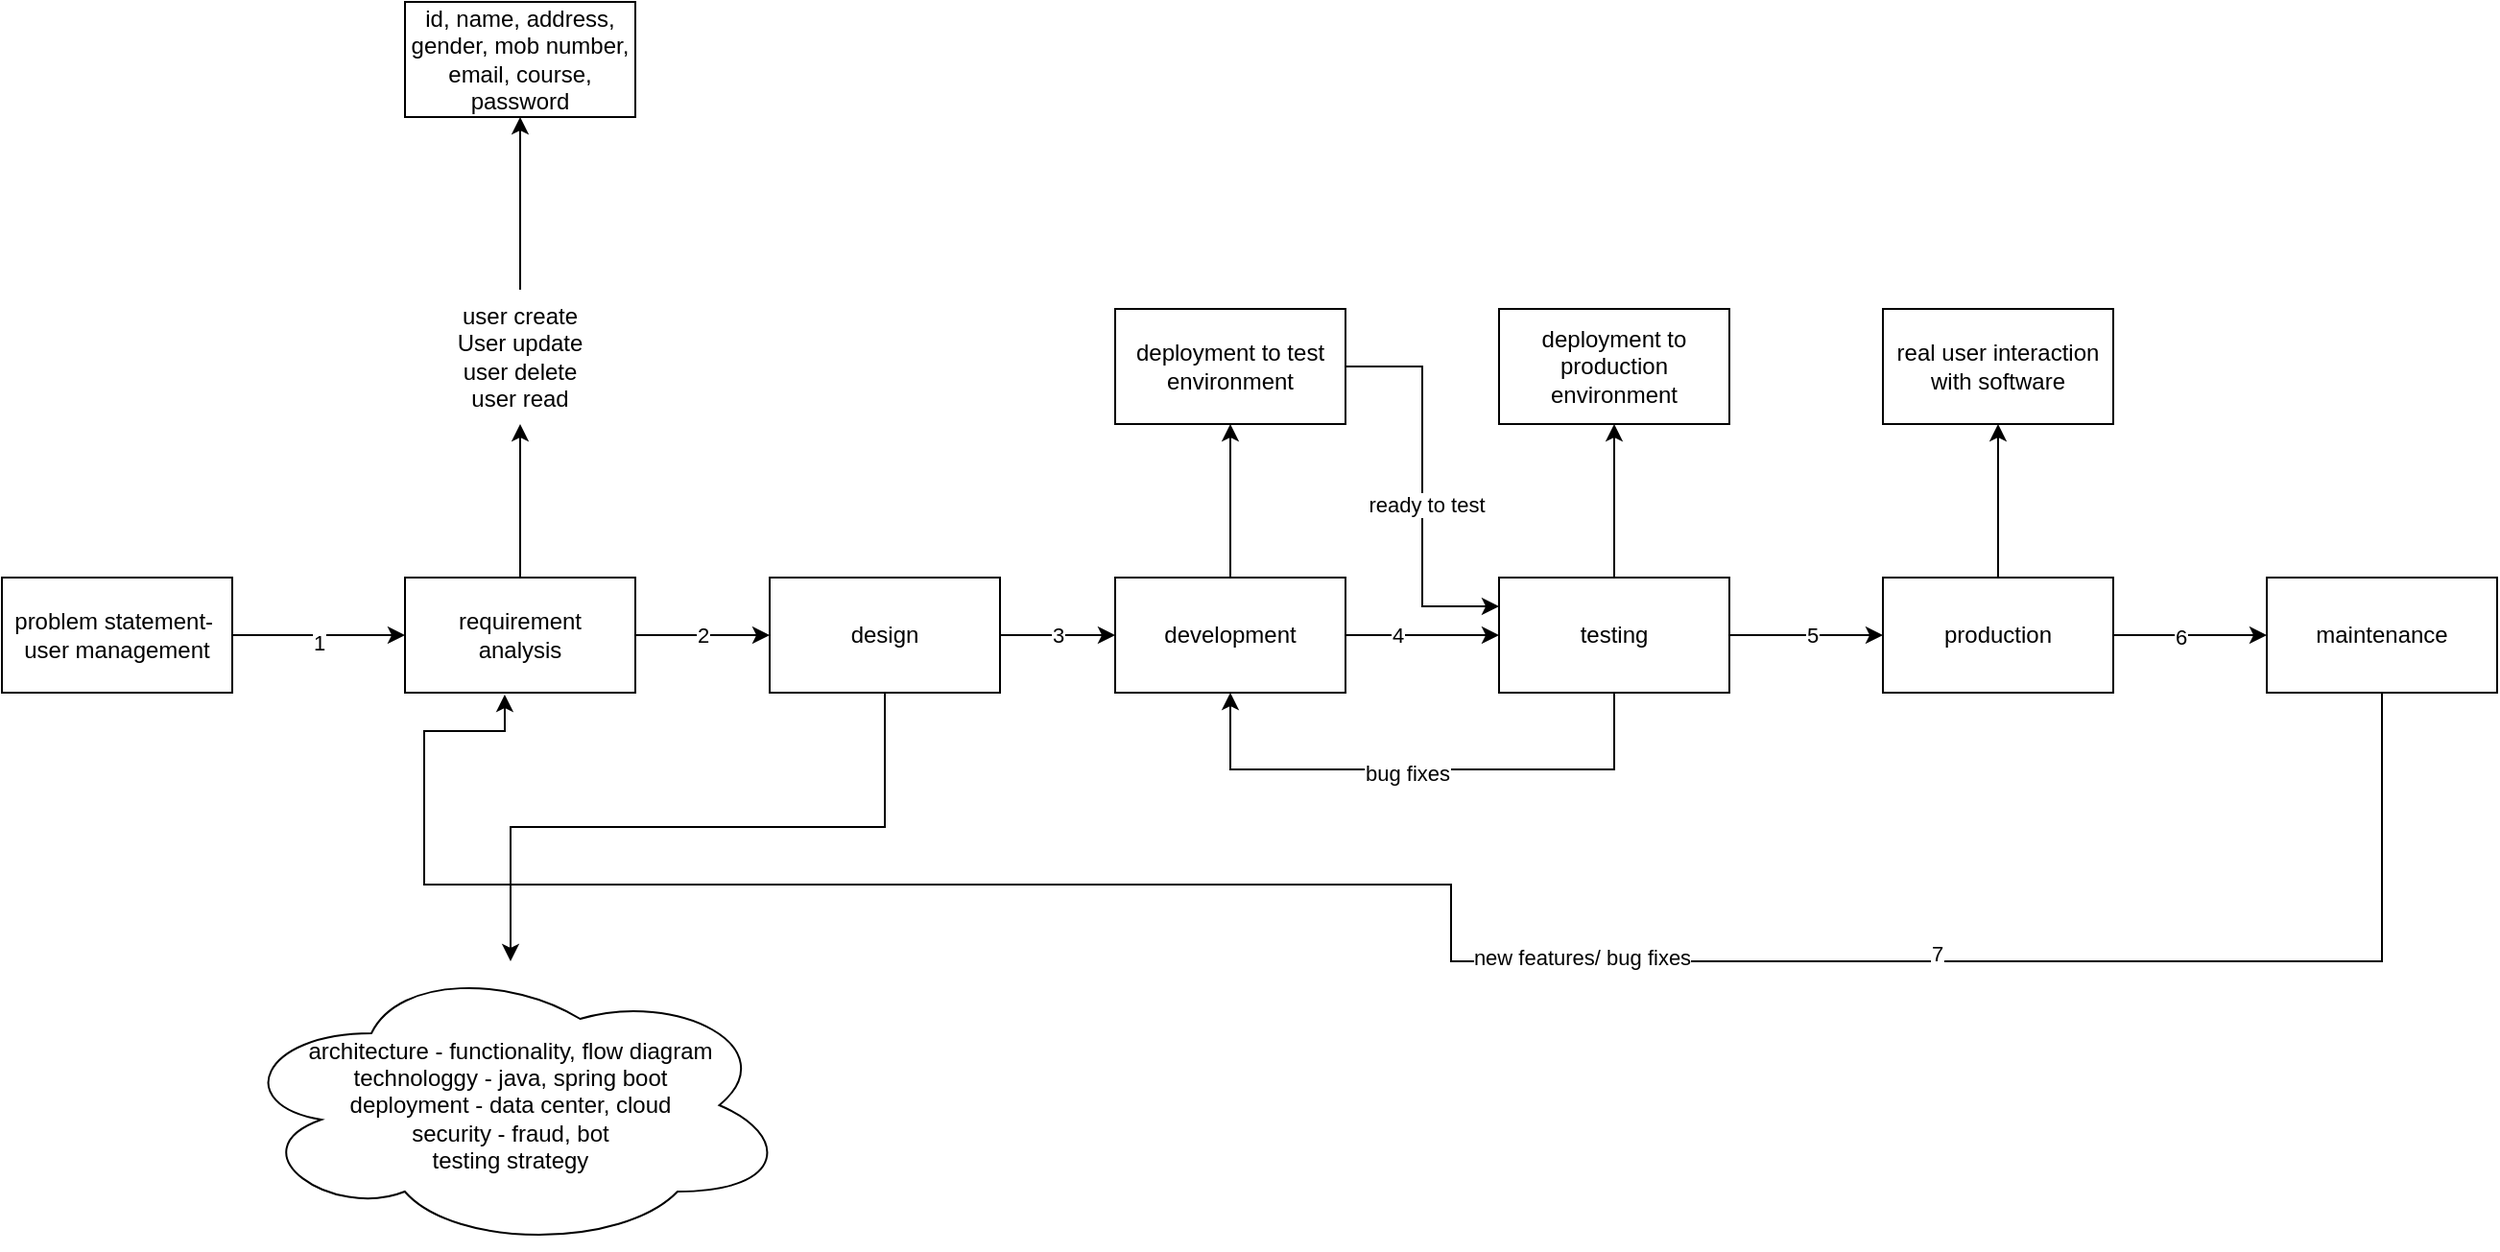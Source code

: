 <mxfile version="20.8.16" type="github">
  <diagram id="w25dn1aWAHENKfcGt45R" name="Page-1">
    <mxGraphModel dx="1306" dy="836" grid="1" gridSize="10" guides="1" tooltips="1" connect="1" arrows="1" fold="1" page="1" pageScale="1" pageWidth="827" pageHeight="1169" math="0" shadow="0">
      <root>
        <mxCell id="0" />
        <mxCell id="1" parent="0" />
        <mxCell id="BnvlXPbeDWKGS49wu9aE-5" style="edgeStyle=orthogonalEdgeStyle;rounded=0;orthogonalLoop=1;jettySize=auto;html=1;exitX=1;exitY=0.5;exitDx=0;exitDy=0;entryX=0;entryY=0.5;entryDx=0;entryDy=0;" edge="1" parent="1" source="BnvlXPbeDWKGS49wu9aE-2" target="BnvlXPbeDWKGS49wu9aE-4">
          <mxGeometry relative="1" as="geometry" />
        </mxCell>
        <mxCell id="BnvlXPbeDWKGS49wu9aE-42" value="1" style="edgeLabel;html=1;align=center;verticalAlign=middle;resizable=0;points=[];" vertex="1" connectable="0" parent="BnvlXPbeDWKGS49wu9aE-5">
          <mxGeometry y="-4" relative="1" as="geometry">
            <mxPoint as="offset" />
          </mxGeometry>
        </mxCell>
        <mxCell id="BnvlXPbeDWKGS49wu9aE-2" value="problem statement-&amp;nbsp;&lt;br&gt;user management" style="rounded=0;whiteSpace=wrap;html=1;" vertex="1" parent="1">
          <mxGeometry x="20" y="320" width="120" height="60" as="geometry" />
        </mxCell>
        <mxCell id="BnvlXPbeDWKGS49wu9aE-9" style="edgeStyle=orthogonalEdgeStyle;rounded=0;orthogonalLoop=1;jettySize=auto;html=1;entryX=0.5;entryY=1;entryDx=0;entryDy=0;" edge="1" parent="1" source="BnvlXPbeDWKGS49wu9aE-4" target="BnvlXPbeDWKGS49wu9aE-8">
          <mxGeometry relative="1" as="geometry" />
        </mxCell>
        <mxCell id="BnvlXPbeDWKGS49wu9aE-15" value="2" style="edgeStyle=orthogonalEdgeStyle;rounded=0;orthogonalLoop=1;jettySize=auto;html=1;entryX=0;entryY=0.5;entryDx=0;entryDy=0;" edge="1" parent="1" source="BnvlXPbeDWKGS49wu9aE-4" target="BnvlXPbeDWKGS49wu9aE-14">
          <mxGeometry relative="1" as="geometry" />
        </mxCell>
        <mxCell id="BnvlXPbeDWKGS49wu9aE-4" value="requirement &lt;br&gt;analysis" style="rounded=0;whiteSpace=wrap;html=1;" vertex="1" parent="1">
          <mxGeometry x="230" y="320" width="120" height="60" as="geometry" />
        </mxCell>
        <mxCell id="BnvlXPbeDWKGS49wu9aE-11" style="edgeStyle=orthogonalEdgeStyle;rounded=0;orthogonalLoop=1;jettySize=auto;html=1;entryX=0.5;entryY=1;entryDx=0;entryDy=0;" edge="1" parent="1" source="BnvlXPbeDWKGS49wu9aE-8" target="BnvlXPbeDWKGS49wu9aE-10">
          <mxGeometry relative="1" as="geometry" />
        </mxCell>
        <mxCell id="BnvlXPbeDWKGS49wu9aE-8" value="user create&lt;br&gt;User update&lt;br&gt;user delete&lt;br&gt;user read" style="text;html=1;strokeColor=none;fillColor=none;align=center;verticalAlign=middle;whiteSpace=wrap;rounded=0;" vertex="1" parent="1">
          <mxGeometry x="210" y="170" width="160" height="70" as="geometry" />
        </mxCell>
        <mxCell id="BnvlXPbeDWKGS49wu9aE-10" value="id, name, address, gender, mob number, email, course, password" style="rounded=0;whiteSpace=wrap;html=1;" vertex="1" parent="1">
          <mxGeometry x="230" y="20" width="120" height="60" as="geometry" />
        </mxCell>
        <mxCell id="BnvlXPbeDWKGS49wu9aE-18" style="edgeStyle=orthogonalEdgeStyle;rounded=0;orthogonalLoop=1;jettySize=auto;html=1;exitX=0.5;exitY=1;exitDx=0;exitDy=0;" edge="1" parent="1" source="BnvlXPbeDWKGS49wu9aE-14" target="BnvlXPbeDWKGS49wu9aE-17">
          <mxGeometry relative="1" as="geometry" />
        </mxCell>
        <mxCell id="BnvlXPbeDWKGS49wu9aE-20" value="3" style="edgeStyle=orthogonalEdgeStyle;rounded=0;orthogonalLoop=1;jettySize=auto;html=1;exitX=1;exitY=0.5;exitDx=0;exitDy=0;entryX=0;entryY=0.5;entryDx=0;entryDy=0;" edge="1" parent="1" source="BnvlXPbeDWKGS49wu9aE-14" target="BnvlXPbeDWKGS49wu9aE-19">
          <mxGeometry relative="1" as="geometry" />
        </mxCell>
        <mxCell id="BnvlXPbeDWKGS49wu9aE-14" value="design" style="rounded=0;whiteSpace=wrap;html=1;" vertex="1" parent="1">
          <mxGeometry x="420" y="320" width="120" height="60" as="geometry" />
        </mxCell>
        <mxCell id="BnvlXPbeDWKGS49wu9aE-17" value="architecture - functionality, flow diagram&lt;br&gt;technologgy - java, spring boot&lt;br&gt;deployment - data center, cloud&lt;br&gt;security - fraud, bot&lt;br&gt;testing strategy" style="ellipse;shape=cloud;whiteSpace=wrap;html=1;" vertex="1" parent="1">
          <mxGeometry x="140" y="520" width="290" height="150" as="geometry" />
        </mxCell>
        <mxCell id="BnvlXPbeDWKGS49wu9aE-22" value="" style="edgeStyle=orthogonalEdgeStyle;rounded=0;orthogonalLoop=1;jettySize=auto;html=1;" edge="1" parent="1" source="BnvlXPbeDWKGS49wu9aE-19" target="BnvlXPbeDWKGS49wu9aE-21">
          <mxGeometry relative="1" as="geometry" />
        </mxCell>
        <mxCell id="BnvlXPbeDWKGS49wu9aE-43" value="4" style="edgeLabel;html=1;align=center;verticalAlign=middle;resizable=0;points=[];" vertex="1" connectable="0" parent="BnvlXPbeDWKGS49wu9aE-22">
          <mxGeometry x="-0.325" relative="1" as="geometry">
            <mxPoint as="offset" />
          </mxGeometry>
        </mxCell>
        <mxCell id="BnvlXPbeDWKGS49wu9aE-27" value="" style="edgeStyle=orthogonalEdgeStyle;rounded=0;orthogonalLoop=1;jettySize=auto;html=1;" edge="1" parent="1" source="BnvlXPbeDWKGS49wu9aE-19" target="BnvlXPbeDWKGS49wu9aE-26">
          <mxGeometry relative="1" as="geometry" />
        </mxCell>
        <mxCell id="BnvlXPbeDWKGS49wu9aE-19" value="development" style="rounded=0;whiteSpace=wrap;html=1;" vertex="1" parent="1">
          <mxGeometry x="600" y="320" width="120" height="60" as="geometry" />
        </mxCell>
        <mxCell id="BnvlXPbeDWKGS49wu9aE-24" value="" style="edgeStyle=orthogonalEdgeStyle;rounded=0;orthogonalLoop=1;jettySize=auto;html=1;" edge="1" parent="1" source="BnvlXPbeDWKGS49wu9aE-21" target="BnvlXPbeDWKGS49wu9aE-23">
          <mxGeometry relative="1" as="geometry" />
        </mxCell>
        <mxCell id="BnvlXPbeDWKGS49wu9aE-44" value="5" style="edgeLabel;html=1;align=center;verticalAlign=middle;resizable=0;points=[];" vertex="1" connectable="0" parent="BnvlXPbeDWKGS49wu9aE-24">
          <mxGeometry x="0.075" relative="1" as="geometry">
            <mxPoint as="offset" />
          </mxGeometry>
        </mxCell>
        <mxCell id="BnvlXPbeDWKGS49wu9aE-31" value="" style="edgeStyle=orthogonalEdgeStyle;rounded=0;orthogonalLoop=1;jettySize=auto;html=1;" edge="1" parent="1" source="BnvlXPbeDWKGS49wu9aE-21" target="BnvlXPbeDWKGS49wu9aE-30">
          <mxGeometry relative="1" as="geometry" />
        </mxCell>
        <mxCell id="BnvlXPbeDWKGS49wu9aE-32" style="edgeStyle=orthogonalEdgeStyle;rounded=0;orthogonalLoop=1;jettySize=auto;html=1;entryX=0.5;entryY=1;entryDx=0;entryDy=0;" edge="1" parent="1" source="BnvlXPbeDWKGS49wu9aE-21" target="BnvlXPbeDWKGS49wu9aE-19">
          <mxGeometry relative="1" as="geometry">
            <mxPoint x="660" y="390" as="targetPoint" />
            <Array as="points">
              <mxPoint x="860" y="420" />
              <mxPoint x="660" y="420" />
            </Array>
          </mxGeometry>
        </mxCell>
        <mxCell id="BnvlXPbeDWKGS49wu9aE-33" value="bug fixes" style="edgeLabel;html=1;align=center;verticalAlign=middle;resizable=0;points=[];" vertex="1" connectable="0" parent="BnvlXPbeDWKGS49wu9aE-32">
          <mxGeometry x="0.057" y="2" relative="1" as="geometry">
            <mxPoint as="offset" />
          </mxGeometry>
        </mxCell>
        <mxCell id="BnvlXPbeDWKGS49wu9aE-21" value="testing" style="whiteSpace=wrap;html=1;rounded=0;" vertex="1" parent="1">
          <mxGeometry x="800" y="320" width="120" height="60" as="geometry" />
        </mxCell>
        <mxCell id="BnvlXPbeDWKGS49wu9aE-37" value="" style="edgeStyle=orthogonalEdgeStyle;rounded=0;orthogonalLoop=1;jettySize=auto;html=1;" edge="1" parent="1" source="BnvlXPbeDWKGS49wu9aE-23" target="BnvlXPbeDWKGS49wu9aE-36">
          <mxGeometry relative="1" as="geometry" />
        </mxCell>
        <mxCell id="BnvlXPbeDWKGS49wu9aE-39" value="" style="edgeStyle=orthogonalEdgeStyle;rounded=0;orthogonalLoop=1;jettySize=auto;html=1;" edge="1" parent="1" source="BnvlXPbeDWKGS49wu9aE-23" target="BnvlXPbeDWKGS49wu9aE-38">
          <mxGeometry relative="1" as="geometry" />
        </mxCell>
        <mxCell id="BnvlXPbeDWKGS49wu9aE-45" value="6" style="edgeLabel;html=1;align=center;verticalAlign=middle;resizable=0;points=[];" vertex="1" connectable="0" parent="BnvlXPbeDWKGS49wu9aE-39">
          <mxGeometry x="-0.125" y="-1" relative="1" as="geometry">
            <mxPoint as="offset" />
          </mxGeometry>
        </mxCell>
        <mxCell id="BnvlXPbeDWKGS49wu9aE-23" value="production" style="whiteSpace=wrap;html=1;rounded=0;" vertex="1" parent="1">
          <mxGeometry x="1000" y="320" width="120" height="60" as="geometry" />
        </mxCell>
        <mxCell id="BnvlXPbeDWKGS49wu9aE-34" style="edgeStyle=orthogonalEdgeStyle;rounded=0;orthogonalLoop=1;jettySize=auto;html=1;exitX=1;exitY=0.5;exitDx=0;exitDy=0;entryX=0;entryY=0.25;entryDx=0;entryDy=0;" edge="1" parent="1" source="BnvlXPbeDWKGS49wu9aE-26" target="BnvlXPbeDWKGS49wu9aE-21">
          <mxGeometry relative="1" as="geometry" />
        </mxCell>
        <mxCell id="BnvlXPbeDWKGS49wu9aE-35" value="ready to test" style="edgeLabel;html=1;align=center;verticalAlign=middle;resizable=0;points=[];" vertex="1" connectable="0" parent="BnvlXPbeDWKGS49wu9aE-34">
          <mxGeometry x="0.078" y="2" relative="1" as="geometry">
            <mxPoint y="1" as="offset" />
          </mxGeometry>
        </mxCell>
        <mxCell id="BnvlXPbeDWKGS49wu9aE-26" value="deployment to test environment" style="whiteSpace=wrap;html=1;rounded=0;" vertex="1" parent="1">
          <mxGeometry x="600" y="180" width="120" height="60" as="geometry" />
        </mxCell>
        <mxCell id="BnvlXPbeDWKGS49wu9aE-30" value="deployment to production environment" style="whiteSpace=wrap;html=1;rounded=0;" vertex="1" parent="1">
          <mxGeometry x="800" y="180" width="120" height="60" as="geometry" />
        </mxCell>
        <mxCell id="BnvlXPbeDWKGS49wu9aE-36" value="real user interaction with software" style="whiteSpace=wrap;html=1;rounded=0;" vertex="1" parent="1">
          <mxGeometry x="1000" y="180" width="120" height="60" as="geometry" />
        </mxCell>
        <mxCell id="BnvlXPbeDWKGS49wu9aE-40" style="edgeStyle=orthogonalEdgeStyle;rounded=0;orthogonalLoop=1;jettySize=auto;html=1;entryX=0.433;entryY=1.017;entryDx=0;entryDy=0;entryPerimeter=0;" edge="1" parent="1" source="BnvlXPbeDWKGS49wu9aE-38" target="BnvlXPbeDWKGS49wu9aE-4">
          <mxGeometry relative="1" as="geometry">
            <Array as="points">
              <mxPoint x="1260" y="520" />
              <mxPoint x="775" y="520" />
              <mxPoint x="775" y="480" />
              <mxPoint x="240" y="480" />
              <mxPoint x="240" y="400" />
              <mxPoint x="282" y="400" />
            </Array>
          </mxGeometry>
        </mxCell>
        <mxCell id="BnvlXPbeDWKGS49wu9aE-41" value="new features/ bug fixes" style="edgeLabel;html=1;align=center;verticalAlign=middle;resizable=0;points=[];" vertex="1" connectable="0" parent="BnvlXPbeDWKGS49wu9aE-40">
          <mxGeometry x="-0.169" y="-2" relative="1" as="geometry">
            <mxPoint as="offset" />
          </mxGeometry>
        </mxCell>
        <mxCell id="BnvlXPbeDWKGS49wu9aE-46" value="7" style="edgeLabel;html=1;align=center;verticalAlign=middle;resizable=0;points=[];" vertex="1" connectable="0" parent="BnvlXPbeDWKGS49wu9aE-40">
          <mxGeometry x="-0.445" y="-4" relative="1" as="geometry">
            <mxPoint as="offset" />
          </mxGeometry>
        </mxCell>
        <mxCell id="BnvlXPbeDWKGS49wu9aE-38" value="maintenance" style="whiteSpace=wrap;html=1;rounded=0;" vertex="1" parent="1">
          <mxGeometry x="1200" y="320" width="120" height="60" as="geometry" />
        </mxCell>
      </root>
    </mxGraphModel>
  </diagram>
</mxfile>
